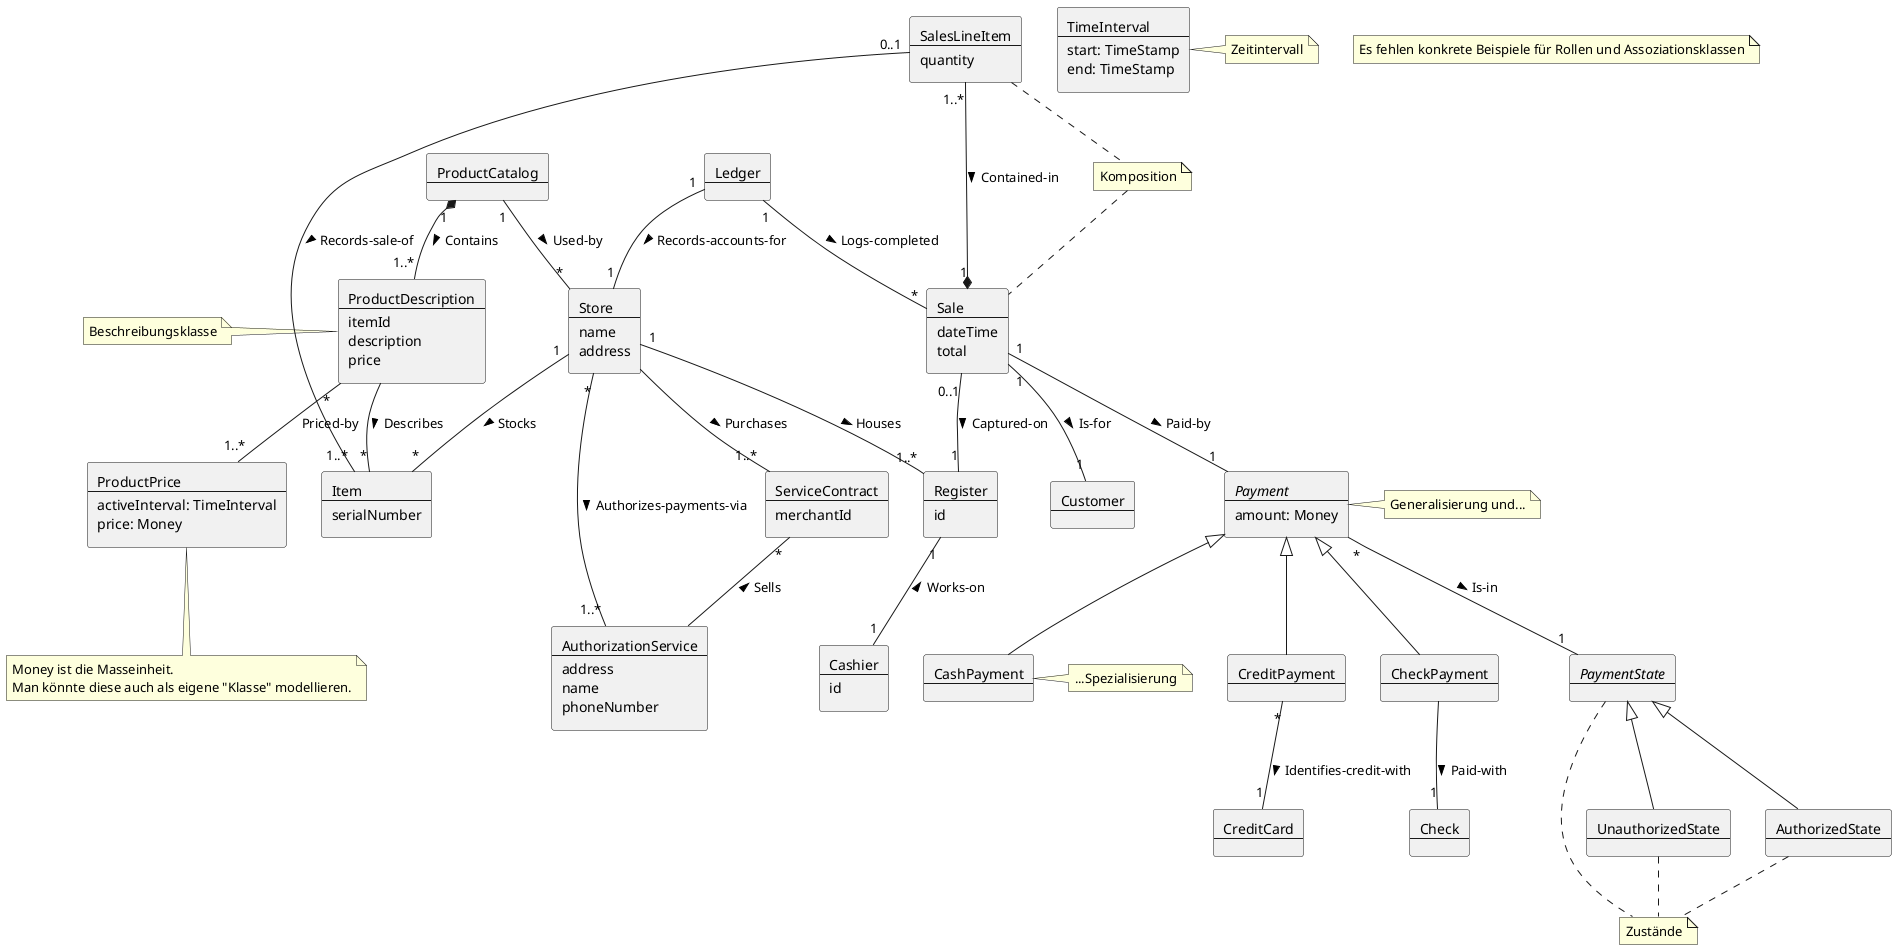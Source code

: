 @startuml domain-model-example
rectangle Ledger [
Ledger
----
]
rectangle ProductCatalog [
ProductCatalog
----
]
rectangle ProductDescription [
ProductDescription
----
itemId
description
price
]
note left: Beschreibungsklasse
rectangle SalesLineItem [
SalesLineItem
----
quantity
]
rectangle Store [
Store
----
name
address
]
rectangle Item[
Item
----
serialNumber
]
rectangle Sale [
Sale
----
dateTime
total
]
rectangle Register [
Register
----
id
]
rectangle Payment [
//Payment//
----
amount: Money
]
note right: Generalisierung und...
rectangle CashPayment [
CashPayment
----
]
note right: ...Spezialisierung
rectangle CreditPayment [
CreditPayment
----
]
rectangle CreditCard [
CreditCard
----
]
rectangle CheckPayment [
CheckPayment
----
]
rectangle Check [
Check
----
]
rectangle PaymentState [
//PaymentState//
----
]
rectangle UnauthorizedState [
UnauthorizedState
----
]
rectangle AuthorizedState [
AuthorizedState
----
]
rectangle Customer [
Customer
----
]
rectangle Cashier [
Cashier
----
id
]
rectangle AuthorizationService [
AuthorizationService
----
address
name
phoneNumber
]
rectangle ServiceContract [
ServiceContract
----
merchantId
]
rectangle ProductPrice [
ProductPrice
----
activeInterval: TimeInterval
price: Money
]
rectangle TimeInterval [
TimeInterval
----
start: TimeStamp
end: TimeStamp
]

Ledger "1" -- "*" Sale : Logs-completed >
Ledger "1" -- "1" Store : Records-accounts-for >
ProductCatalog "1" -- "*" Store : Used-by >
ProductCatalog "1" *-- "1..*" ProductDescription : Contains >
ProductDescription -- "*" Item : Describes >
SalesLineItem "0..1" -- "1..*" Item : Records-sale-of >
SalesLineItem "1..*" --* "1" Sale : Contained-in >
Store "1" -- "*" Item : Stocks >
Store "1" -- "1..*" Register : Houses >
Store "*" -- "1..*" AuthorizationService : Authorizes-payments-via >
Store -- "1..*" ServiceContract : Purchases >
ServiceContract "*" -- AuthorizationService : < Sells
Sale "0..1" -- "1" Register : Captured-on >
Sale "1" -- "1" Payment : Paid-by >
Payment <|-- CashPayment
Payment <|-- CreditPayment
Payment <|-- CheckPayment
Payment "*" -- "1" PaymentState : Is-in >
CreditPayment "*" -- "1" CreditCard : Identifies-credit-with >
CheckPayment -- "1" Check : Paid-with >
PaymentState <|-- UnauthorizedState
PaymentState <|-- AuthorizedState
Sale "1" -- "1" Customer : Is-for >
Register "1" -- "1" Cashier : < Works-on
ProductDescription "*" -- "1..*" ProductPrice : Priced-by

note "Komposition" as N_Kompo
SalesLineItem .. N_Kompo
N_Kompo .. Sale
note "Zustände" as N_Zust
PaymentState .. N_Zust
AuthorizedState .. N_Zust
UnauthorizedState .. N_Zust
note right of TimeInterval: Zeitintervall
note bottom of ProductPrice: Money ist die Masseinheit.\nMan könnte diese auch als eigene "Klasse" modellieren.
note "Es fehlen konkrete Beispiele für Rollen und Assoziationsklassen" as N_Allgemein
@enduml